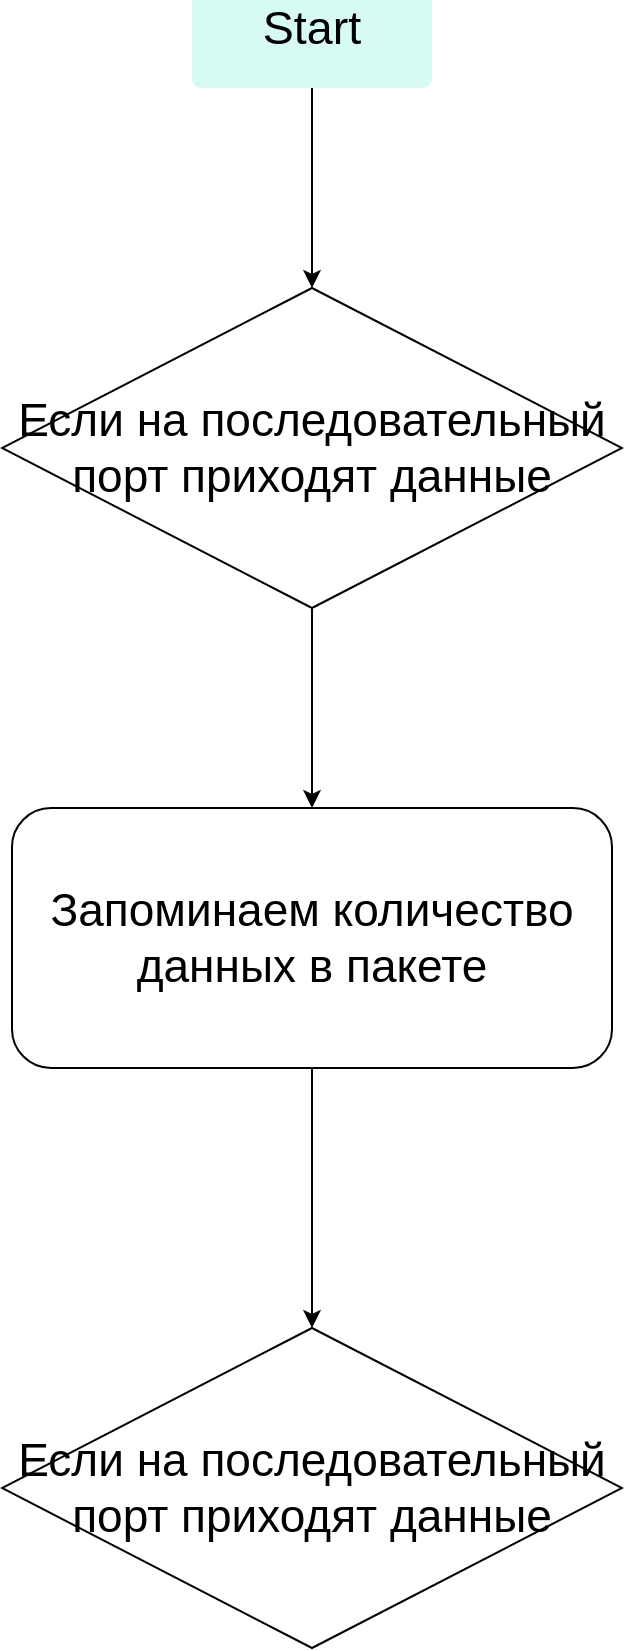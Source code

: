 <mxfile version="24.6.2" type="device">
  <diagram id="PJQybLOCzVXrVDerC-yX" name="Страница — 1">
    <mxGraphModel dx="5207" dy="4860" grid="1" gridSize="10" guides="1" tooltips="1" connect="1" arrows="1" fold="1" page="1" pageScale="1" pageWidth="2339" pageHeight="3300" math="0" shadow="0">
      <root>
        <mxCell id="0" />
        <mxCell id="1" parent="0" />
        <mxCell id="KOtptprf6ZvGxsES4XY6-7" style="edgeStyle=orthogonalEdgeStyle;rounded=0;orthogonalLoop=1;jettySize=auto;html=1;exitX=0.5;exitY=1;exitDx=0;exitDy=0;" edge="1" parent="1" source="KOtptprf6ZvGxsES4XY6-1" target="KOtptprf6ZvGxsES4XY6-3">
          <mxGeometry relative="1" as="geometry" />
        </mxCell>
        <mxCell id="KOtptprf6ZvGxsES4XY6-1" value="Start" style="html=1;overflow=block;blockSpacing=1;whiteSpace=wrap;fontSize=23.3;align=center;spacing=3.8;verticalAlign=middle;strokeColor=#unset;fillOpacity=100;rounded=1;absoluteArcSize=1;arcSize=9;fillColor=#d7faf5;strokeWidth=NaN;lucidId=huNK-i~51UBm;" vertex="1" parent="1">
          <mxGeometry x="-1340" y="-3280" width="120" height="60" as="geometry" />
        </mxCell>
        <mxCell id="KOtptprf6ZvGxsES4XY6-6" style="edgeStyle=orthogonalEdgeStyle;rounded=0;orthogonalLoop=1;jettySize=auto;html=1;exitX=0.5;exitY=1;exitDx=0;exitDy=0;entryX=0.5;entryY=0;entryDx=0;entryDy=0;" edge="1" parent="1" source="KOtptprf6ZvGxsES4XY6-3" target="KOtptprf6ZvGxsES4XY6-5">
          <mxGeometry relative="1" as="geometry" />
        </mxCell>
        <mxCell id="KOtptprf6ZvGxsES4XY6-3" value="&lt;font style=&quot;font-size: 23px;&quot;&gt;Если на последовательный порт приходят данные&lt;/font&gt;" style="rhombus;whiteSpace=wrap;html=1;" vertex="1" parent="1">
          <mxGeometry x="-1435" y="-3120" width="310" height="160" as="geometry" />
        </mxCell>
        <mxCell id="KOtptprf6ZvGxsES4XY6-9" style="edgeStyle=orthogonalEdgeStyle;rounded=0;orthogonalLoop=1;jettySize=auto;html=1;exitX=0.5;exitY=1;exitDx=0;exitDy=0;entryX=0.5;entryY=0;entryDx=0;entryDy=0;" edge="1" parent="1" source="KOtptprf6ZvGxsES4XY6-5">
          <mxGeometry relative="1" as="geometry">
            <mxPoint x="-1280" y="-2600" as="targetPoint" />
          </mxGeometry>
        </mxCell>
        <mxCell id="KOtptprf6ZvGxsES4XY6-5" value="&lt;font style=&quot;font-size: 23px;&quot;&gt;Запоминаем количество данных в пакете&lt;/font&gt;" style="rounded=1;whiteSpace=wrap;html=1;" vertex="1" parent="1">
          <mxGeometry x="-1430" y="-2860" width="300" height="130" as="geometry" />
        </mxCell>
        <mxCell id="KOtptprf6ZvGxsES4XY6-10" value="&lt;font style=&quot;font-size: 23px;&quot;&gt;Если на последовательный порт приходят данные&lt;/font&gt;" style="rhombus;whiteSpace=wrap;html=1;" vertex="1" parent="1">
          <mxGeometry x="-1435" y="-2600" width="310" height="160" as="geometry" />
        </mxCell>
      </root>
    </mxGraphModel>
  </diagram>
</mxfile>
